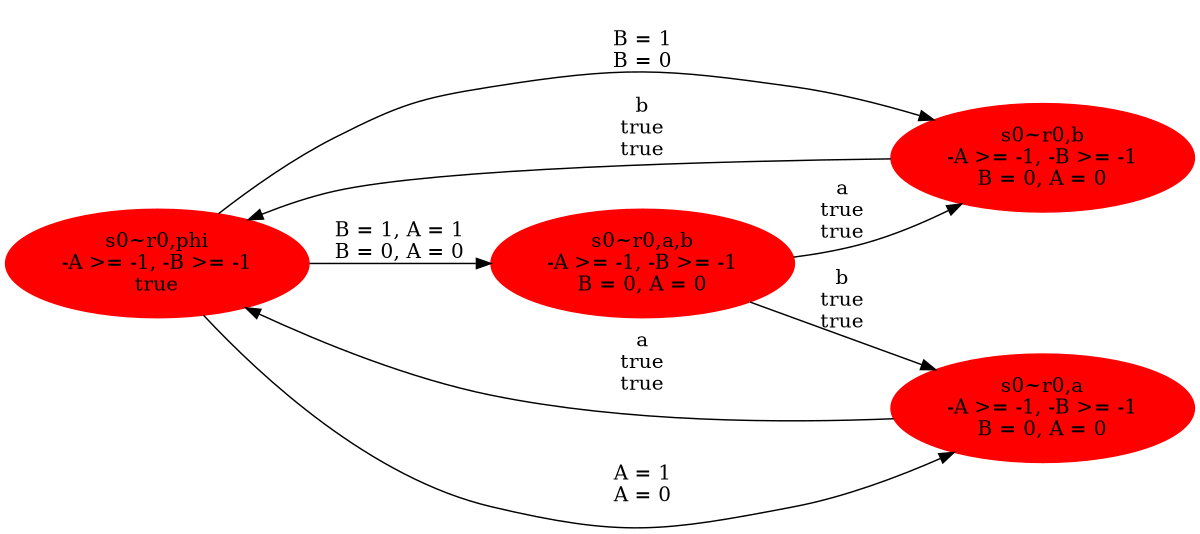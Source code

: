 digraph sixth1 {
 rankdir=LR;
 size="8,5"
0 [label="s0~r0,phi\n-A >= -1, -B >= -1\ntrue",color=red, style=filled];
1 [label="s0~r0,a,b\n-A >= -1, -B >= -1\nB = 0, A = 0",color=red, style=filled];
2 [label="s0~r0,b\n-A >= -1, -B >= -1\nB = 0, A = 0",color=red, style=filled];
3 [label="s0~r0,a\n-A >= -1, -B >= -1\nB = 0, A = 0",color=red, style=filled];
0 -> 1 [label="\nB = 1, A = 1\nB = 0, A = 0"];
1 -> 2 [label="a\ntrue\ntrue"];
1 -> 3 [label="b\ntrue\ntrue"];
0 -> 3 [label="\nA = 1\nA = 0"];
3 -> 0 [label="a\ntrue\ntrue"];
0 -> 2 [label="\nB = 1\nB = 0"];
2 -> 0 [label="b\ntrue\ntrue"];
}